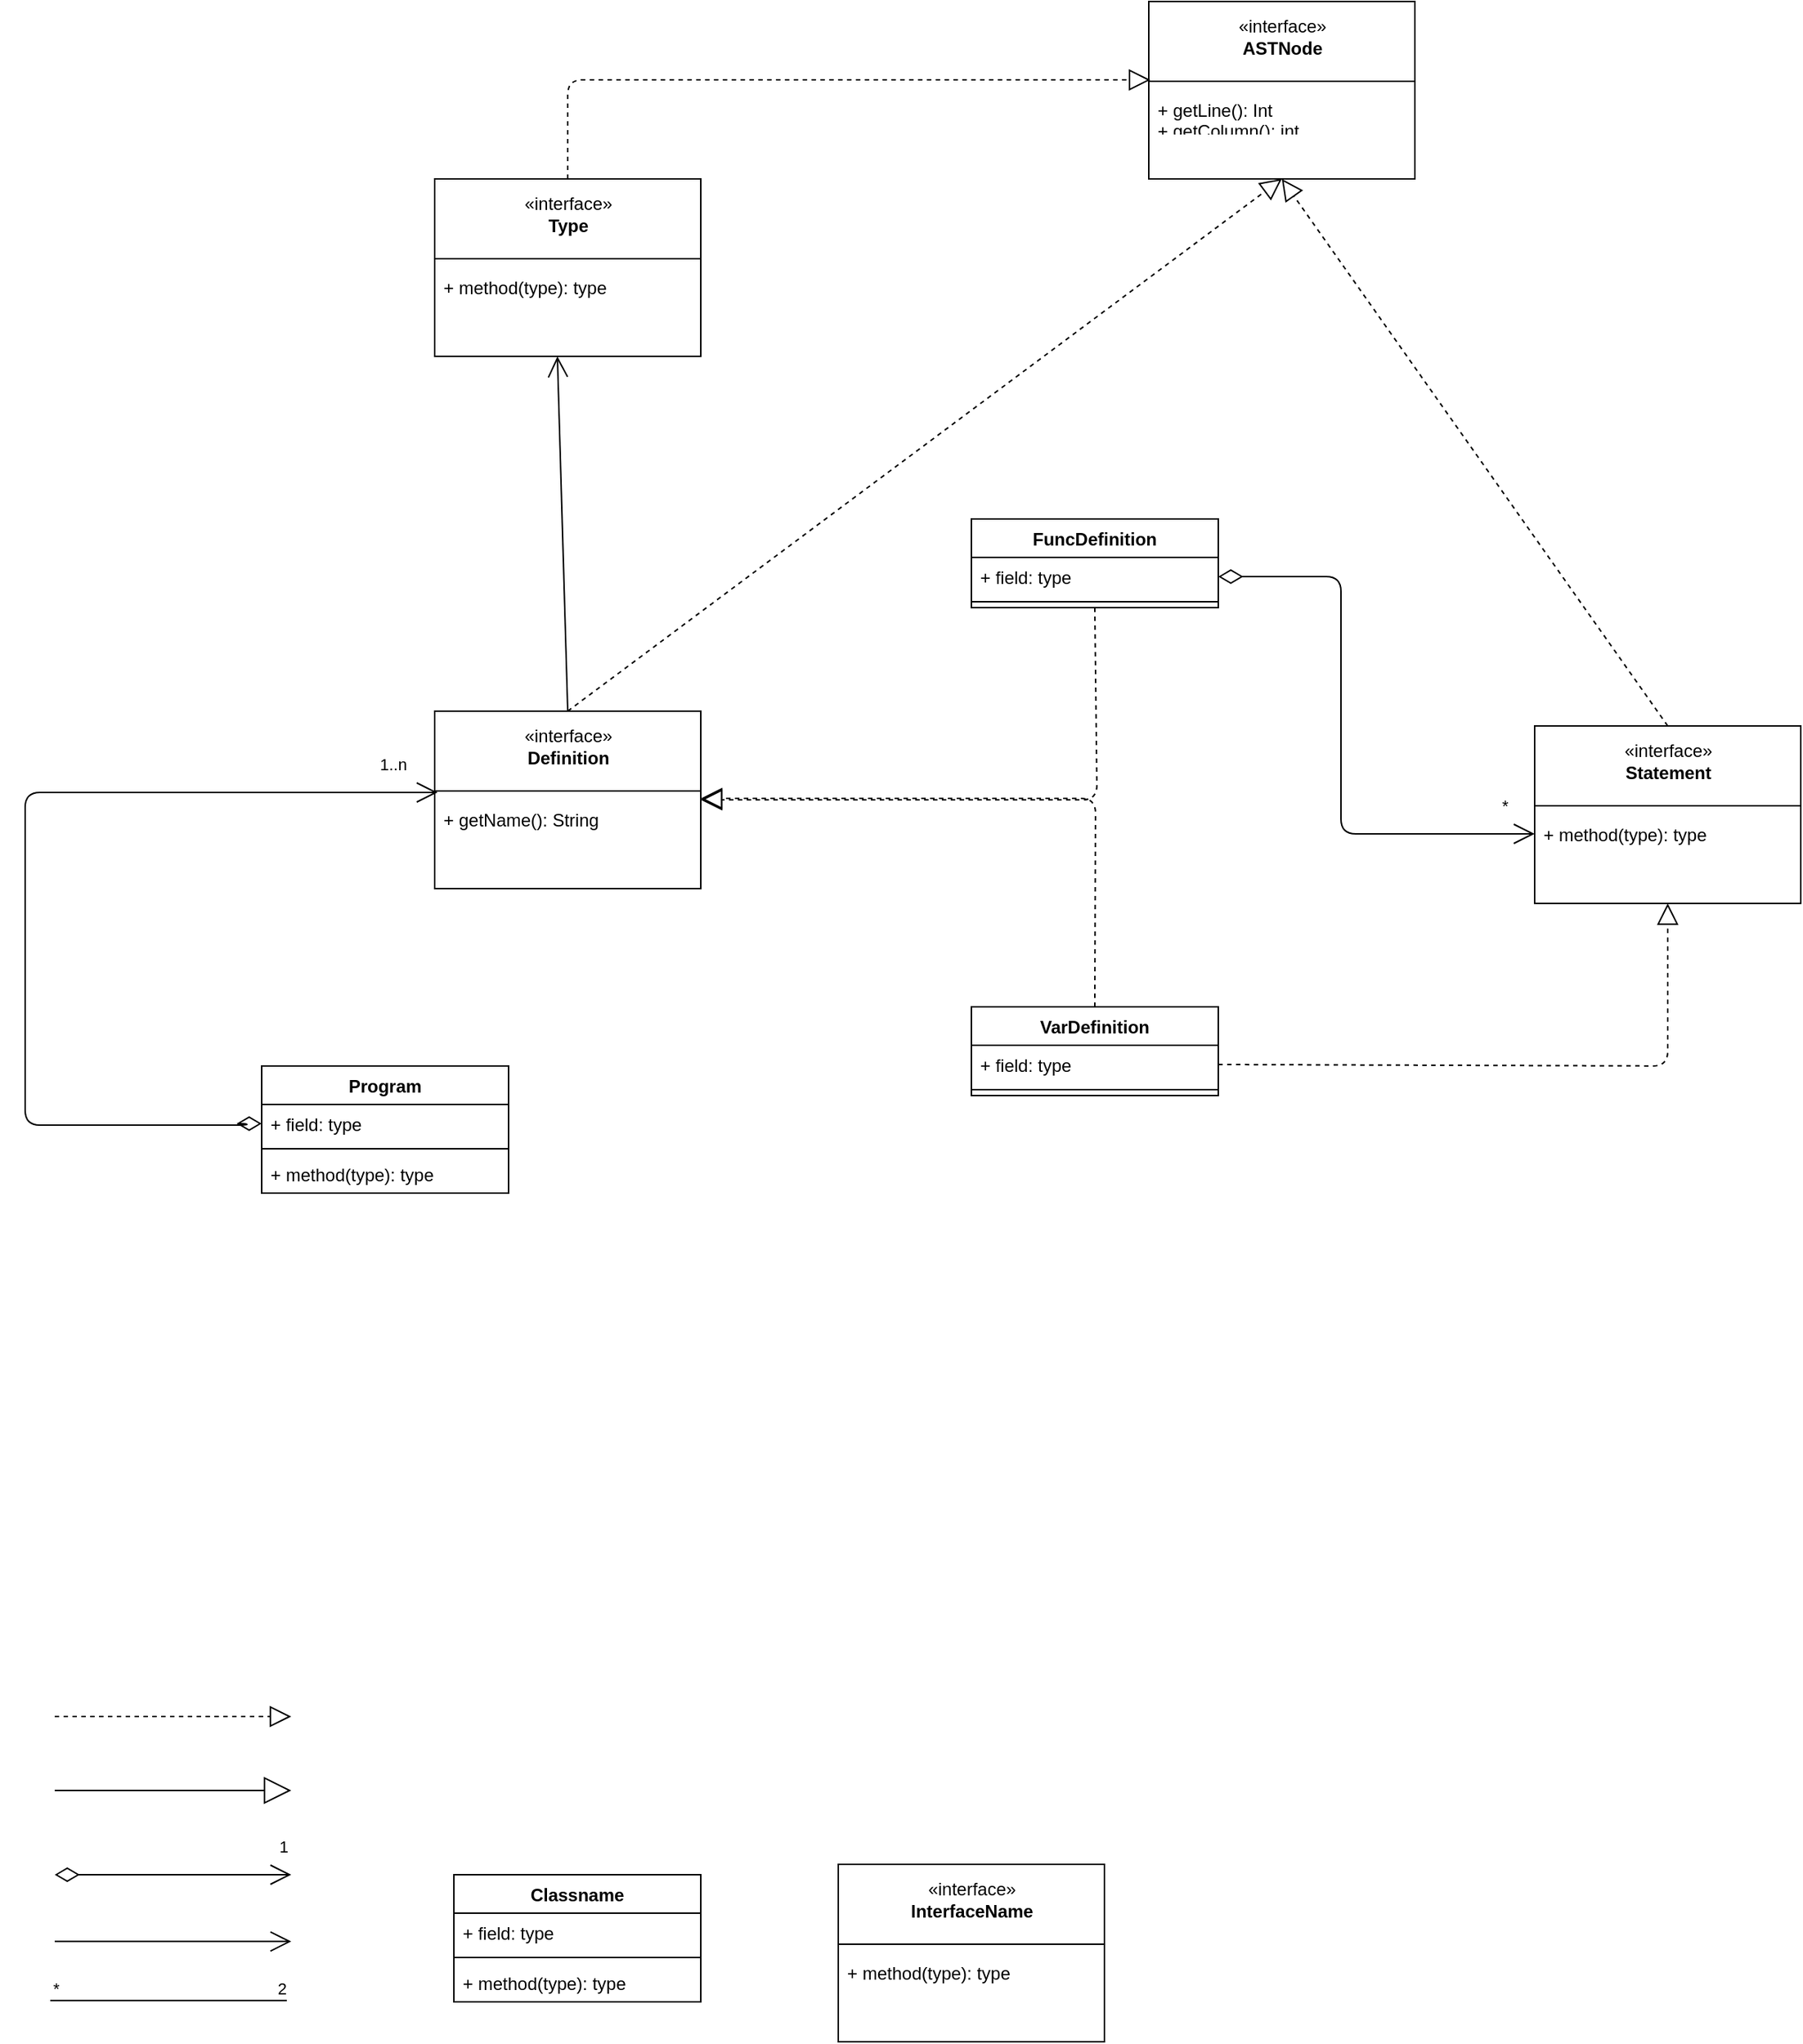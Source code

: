 <mxfile version="20.8.13" type="device"><diagram id="vZv2f6N4h2fVlUgS8-mH" name="Page-1"><mxGraphModel dx="1434" dy="1965" grid="1" gridSize="10" guides="1" tooltips="1" connect="1" arrows="1" fold="1" page="1" pageScale="1" pageWidth="827" pageHeight="1169" math="0" shadow="0"><root><mxCell id="0"/><mxCell id="1" parent="0"/><mxCell id="kLyqMJTa60GXJmwrMO6C-2" value="Classname" style="swimlane;fontStyle=1;align=center;verticalAlign=top;childLayout=stackLayout;horizontal=1;startSize=26;horizontalStack=0;resizeParent=1;resizeParentMax=0;resizeLast=0;collapsible=1;marginBottom=0;" parent="1" vertex="1"><mxGeometry x="330" y="1027" width="167" height="86" as="geometry"/></mxCell><mxCell id="kLyqMJTa60GXJmwrMO6C-3" value="+ field: type" style="text;strokeColor=none;fillColor=none;align=left;verticalAlign=top;spacingLeft=4;spacingRight=4;overflow=hidden;rotatable=0;points=[[0,0.5],[1,0.5]];portConstraint=eastwest;" parent="kLyqMJTa60GXJmwrMO6C-2" vertex="1"><mxGeometry y="26" width="167" height="26" as="geometry"/></mxCell><mxCell id="kLyqMJTa60GXJmwrMO6C-4" value="" style="line;strokeWidth=1;fillColor=none;align=left;verticalAlign=middle;spacingTop=-1;spacingLeft=3;spacingRight=3;rotatable=0;labelPosition=right;points=[];portConstraint=eastwest;" parent="kLyqMJTa60GXJmwrMO6C-2" vertex="1"><mxGeometry y="52" width="167" height="8" as="geometry"/></mxCell><mxCell id="kLyqMJTa60GXJmwrMO6C-5" value="+ method(type): type" style="text;strokeColor=none;fillColor=none;align=left;verticalAlign=top;spacingLeft=4;spacingRight=4;overflow=hidden;rotatable=0;points=[[0,0.5],[1,0.5]];portConstraint=eastwest;" parent="kLyqMJTa60GXJmwrMO6C-2" vertex="1"><mxGeometry y="60" width="167" height="26" as="geometry"/></mxCell><mxCell id="kLyqMJTa60GXJmwrMO6C-31" value="" style="endArrow=block;endSize=16;endFill=0;html=1;" parent="1" edge="1"><mxGeometry width="160" relative="1" as="geometry"><mxPoint x="60" y="970" as="sourcePoint"/><mxPoint x="220" y="970" as="targetPoint"/></mxGeometry></mxCell><mxCell id="kLyqMJTa60GXJmwrMO6C-33" value="" style="endArrow=open;endFill=1;endSize=12;html=1;" parent="1" edge="1"><mxGeometry width="160" relative="1" as="geometry"><mxPoint x="60" y="1072.17" as="sourcePoint"/><mxPoint x="220" y="1072.17" as="targetPoint"/><Array as="points"><mxPoint x="220" y="1072.17"/></Array></mxGeometry></mxCell><mxCell id="kLyqMJTa60GXJmwrMO6C-36" value="" style="endArrow=none;html=1;edgeStyle=orthogonalEdgeStyle;" parent="1" edge="1"><mxGeometry relative="1" as="geometry"><mxPoint x="57" y="1112.17" as="sourcePoint"/><mxPoint x="217" y="1112.17" as="targetPoint"/></mxGeometry></mxCell><mxCell id="kLyqMJTa60GXJmwrMO6C-37" value="*" style="edgeLabel;resizable=0;html=1;align=left;verticalAlign=bottom;" parent="kLyqMJTa60GXJmwrMO6C-36" connectable="0" vertex="1"><mxGeometry x="-1" relative="1" as="geometry"/></mxCell><mxCell id="kLyqMJTa60GXJmwrMO6C-38" value="2" style="edgeLabel;resizable=0;html=1;align=right;verticalAlign=bottom;" parent="kLyqMJTa60GXJmwrMO6C-36" connectable="0" vertex="1"><mxGeometry x="1" relative="1" as="geometry"/></mxCell><mxCell id="rE65gYQgk_GprcZskPIs-7" value="" style="group" parent="1" vertex="1" connectable="0"><mxGeometry x="590" y="1020" width="180" height="120" as="geometry"/></mxCell><mxCell id="rE65gYQgk_GprcZskPIs-8" value="+ method(type): type" style="text;strokeColor=none;fillColor=none;align=left;verticalAlign=top;spacingLeft=4;spacingRight=4;overflow=hidden;rotatable=0;points=[[0,0.5],[1,0.5]];portConstraint=eastwest;" parent="rE65gYQgk_GprcZskPIs-7" vertex="1"><mxGeometry y="60" width="180" height="50" as="geometry"/></mxCell><mxCell id="rE65gYQgk_GprcZskPIs-9" value="«interface»&lt;br&gt;&lt;b&gt;InterfaceName&lt;br&gt;&lt;br&gt;&lt;br&gt;&lt;br&gt;&lt;br&gt;&lt;br&gt;&lt;/b&gt;" style="html=1;" parent="rE65gYQgk_GprcZskPIs-7" vertex="1"><mxGeometry width="180" height="120" as="geometry"/></mxCell><mxCell id="rE65gYQgk_GprcZskPIs-10" value="" style="line;strokeWidth=1;fillColor=none;align=left;verticalAlign=middle;spacingTop=-1;spacingLeft=3;spacingRight=3;rotatable=0;labelPosition=right;points=[];portConstraint=eastwest;" parent="rE65gYQgk_GprcZskPIs-7" vertex="1"><mxGeometry y="50" width="180" height="8" as="geometry"/></mxCell><mxCell id="rE65gYQgk_GprcZskPIs-11" value="+ method(type): type" style="text;strokeColor=none;fillColor=none;align=left;verticalAlign=top;spacingLeft=4;spacingRight=4;overflow=hidden;rotatable=0;points=[[0,0.5],[1,0.5]];portConstraint=eastwest;" parent="rE65gYQgk_GprcZskPIs-7" vertex="1"><mxGeometry y="60" width="180" height="26" as="geometry"/></mxCell><mxCell id="I8hlowipct-D2tbEc6_7-12" value="1" style="endArrow=open;html=1;endSize=12;startArrow=diamondThin;startSize=14;startFill=0;edgeStyle=orthogonalEdgeStyle;align=left;verticalAlign=bottom;" parent="1" edge="1"><mxGeometry x="0.875" y="10" relative="1" as="geometry"><mxPoint x="60" y="1027" as="sourcePoint"/><mxPoint x="220" y="1027" as="targetPoint"/><mxPoint as="offset"/></mxGeometry></mxCell><mxCell id="svodaLwBF_DBIOyZibOC-1" value="" style="endArrow=block;dashed=1;endFill=0;endSize=12;html=1;" parent="1" edge="1"><mxGeometry width="160" relative="1" as="geometry"><mxPoint x="60" y="920" as="sourcePoint"/><mxPoint x="220" y="920" as="targetPoint"/></mxGeometry></mxCell><mxCell id="FIE-C2wHOXoqEOvZc9TX-1" value="Program" style="swimlane;fontStyle=1;align=center;verticalAlign=top;childLayout=stackLayout;horizontal=1;startSize=26;horizontalStack=0;resizeParent=1;resizeParentMax=0;resizeLast=0;collapsible=1;marginBottom=0;" vertex="1" parent="1"><mxGeometry x="200" y="480" width="167" height="86" as="geometry"/></mxCell><mxCell id="FIE-C2wHOXoqEOvZc9TX-2" value="+ field: type" style="text;strokeColor=none;fillColor=none;align=left;verticalAlign=top;spacingLeft=4;spacingRight=4;overflow=hidden;rotatable=0;points=[[0,0.5],[1,0.5]];portConstraint=eastwest;" vertex="1" parent="FIE-C2wHOXoqEOvZc9TX-1"><mxGeometry y="26" width="167" height="26" as="geometry"/></mxCell><mxCell id="FIE-C2wHOXoqEOvZc9TX-3" value="" style="line;strokeWidth=1;fillColor=none;align=left;verticalAlign=middle;spacingTop=-1;spacingLeft=3;spacingRight=3;rotatable=0;labelPosition=right;points=[];portConstraint=eastwest;" vertex="1" parent="FIE-C2wHOXoqEOvZc9TX-1"><mxGeometry y="52" width="167" height="8" as="geometry"/></mxCell><mxCell id="FIE-C2wHOXoqEOvZc9TX-4" value="+ method(type): type" style="text;strokeColor=none;fillColor=none;align=left;verticalAlign=top;spacingLeft=4;spacingRight=4;overflow=hidden;rotatable=0;points=[[0,0.5],[1,0.5]];portConstraint=eastwest;" vertex="1" parent="FIE-C2wHOXoqEOvZc9TX-1"><mxGeometry y="60" width="167" height="26" as="geometry"/></mxCell><mxCell id="FIE-C2wHOXoqEOvZc9TX-5" value="" style="group" vertex="1" connectable="0" parent="1"><mxGeometry x="317" y="240" width="180" height="120" as="geometry"/></mxCell><mxCell id="FIE-C2wHOXoqEOvZc9TX-6" value="+ method(type): type" style="text;strokeColor=none;fillColor=none;align=left;verticalAlign=top;spacingLeft=4;spacingRight=4;overflow=hidden;rotatable=0;points=[[0,0.5],[1,0.5]];portConstraint=eastwest;" vertex="1" parent="FIE-C2wHOXoqEOvZc9TX-5"><mxGeometry y="60" width="180" height="50" as="geometry"/></mxCell><mxCell id="FIE-C2wHOXoqEOvZc9TX-7" value="«interface»&lt;br&gt;&lt;b&gt;Definition&lt;br&gt;&lt;br&gt;&lt;br&gt;&lt;br&gt;&lt;br&gt;&lt;br&gt;&lt;/b&gt;" style="html=1;" vertex="1" parent="FIE-C2wHOXoqEOvZc9TX-5"><mxGeometry width="180" height="120" as="geometry"/></mxCell><mxCell id="FIE-C2wHOXoqEOvZc9TX-8" value="" style="line;strokeWidth=1;fillColor=none;align=left;verticalAlign=middle;spacingTop=-1;spacingLeft=3;spacingRight=3;rotatable=0;labelPosition=right;points=[];portConstraint=eastwest;" vertex="1" parent="FIE-C2wHOXoqEOvZc9TX-5"><mxGeometry y="50" width="180" height="8" as="geometry"/></mxCell><mxCell id="FIE-C2wHOXoqEOvZc9TX-9" value="+ getName(): String" style="text;strokeColor=none;fillColor=none;align=left;verticalAlign=top;spacingLeft=4;spacingRight=4;overflow=hidden;rotatable=0;points=[[0,0.5],[1,0.5]];portConstraint=eastwest;" vertex="1" parent="FIE-C2wHOXoqEOvZc9TX-5"><mxGeometry y="60" width="180" height="26" as="geometry"/></mxCell><mxCell id="FIE-C2wHOXoqEOvZc9TX-10" value="VarDefinition" style="swimlane;fontStyle=1;align=center;verticalAlign=top;childLayout=stackLayout;horizontal=1;startSize=26;horizontalStack=0;resizeParent=1;resizeParentMax=0;resizeLast=0;collapsible=1;marginBottom=0;" vertex="1" parent="1"><mxGeometry x="680" y="440" width="167" height="60" as="geometry"/></mxCell><mxCell id="FIE-C2wHOXoqEOvZc9TX-11" value="+ field: type" style="text;strokeColor=none;fillColor=none;align=left;verticalAlign=top;spacingLeft=4;spacingRight=4;overflow=hidden;rotatable=0;points=[[0,0.5],[1,0.5]];portConstraint=eastwest;" vertex="1" parent="FIE-C2wHOXoqEOvZc9TX-10"><mxGeometry y="26" width="167" height="26" as="geometry"/></mxCell><mxCell id="FIE-C2wHOXoqEOvZc9TX-12" value="" style="line;strokeWidth=1;fillColor=none;align=left;verticalAlign=middle;spacingTop=-1;spacingLeft=3;spacingRight=3;rotatable=0;labelPosition=right;points=[];portConstraint=eastwest;" vertex="1" parent="FIE-C2wHOXoqEOvZc9TX-10"><mxGeometry y="52" width="167" height="8" as="geometry"/></mxCell><mxCell id="FIE-C2wHOXoqEOvZc9TX-14" value="FuncDefinition" style="swimlane;fontStyle=1;align=center;verticalAlign=top;childLayout=stackLayout;horizontal=1;startSize=26;horizontalStack=0;resizeParent=1;resizeParentMax=0;resizeLast=0;collapsible=1;marginBottom=0;" vertex="1" parent="1"><mxGeometry x="680" y="110" width="167" height="60" as="geometry"/></mxCell><mxCell id="FIE-C2wHOXoqEOvZc9TX-15" value="+ field: type" style="text;strokeColor=none;fillColor=none;align=left;verticalAlign=top;spacingLeft=4;spacingRight=4;overflow=hidden;rotatable=0;points=[[0,0.5],[1,0.5]];portConstraint=eastwest;" vertex="1" parent="FIE-C2wHOXoqEOvZc9TX-14"><mxGeometry y="26" width="167" height="26" as="geometry"/></mxCell><mxCell id="FIE-C2wHOXoqEOvZc9TX-16" value="" style="line;strokeWidth=1;fillColor=none;align=left;verticalAlign=middle;spacingTop=-1;spacingLeft=3;spacingRight=3;rotatable=0;labelPosition=right;points=[];portConstraint=eastwest;" vertex="1" parent="FIE-C2wHOXoqEOvZc9TX-14"><mxGeometry y="52" width="167" height="8" as="geometry"/></mxCell><mxCell id="FIE-C2wHOXoqEOvZc9TX-18" value="" style="endArrow=block;dashed=1;endFill=0;endSize=12;html=1;entryX=1;entryY=0.5;entryDx=0;entryDy=0;exitX=0.5;exitY=1;exitDx=0;exitDy=0;" edge="1" parent="1" source="FIE-C2wHOXoqEOvZc9TX-14" target="FIE-C2wHOXoqEOvZc9TX-7"><mxGeometry width="160" relative="1" as="geometry"><mxPoint x="765.003" y="196.988" as="sourcePoint"/><mxPoint x="600" y="299.5" as="targetPoint"/><Array as="points"><mxPoint x="765" y="300"/></Array></mxGeometry></mxCell><mxCell id="FIE-C2wHOXoqEOvZc9TX-19" value="" style="endArrow=block;dashed=1;endFill=0;endSize=12;html=1;exitX=0.5;exitY=0;exitDx=0;exitDy=0;entryX=1;entryY=-0.038;entryDx=0;entryDy=0;entryPerimeter=0;" edge="1" parent="1" source="FIE-C2wHOXoqEOvZc9TX-10" target="FIE-C2wHOXoqEOvZc9TX-9"><mxGeometry width="160" relative="1" as="geometry"><mxPoint x="730" y="330" as="sourcePoint"/><mxPoint x="570" y="330" as="targetPoint"/><Array as="points"><mxPoint x="764" y="299"/></Array></mxGeometry></mxCell><mxCell id="FIE-C2wHOXoqEOvZc9TX-20" value="1..n" style="endArrow=open;html=1;endSize=12;startArrow=diamondThin;startSize=14;startFill=0;edgeStyle=orthogonalEdgeStyle;align=left;verticalAlign=bottom;entryX=0.011;entryY=0.625;entryDx=0;entryDy=0;entryPerimeter=0;exitX=0;exitY=0.5;exitDx=0;exitDy=0;" edge="1" parent="1" source="FIE-C2wHOXoqEOvZc9TX-2" target="FIE-C2wHOXoqEOvZc9TX-8"><mxGeometry x="0.875" y="10" relative="1" as="geometry"><mxPoint x="190" y="530" as="sourcePoint"/><mxPoint x="310" y="290" as="targetPoint"/><mxPoint as="offset"/><Array as="points"><mxPoint x="190" y="519"/><mxPoint x="190" y="520"/><mxPoint x="40" y="520"/><mxPoint x="40" y="295"/></Array></mxGeometry></mxCell><mxCell id="FIE-C2wHOXoqEOvZc9TX-21" value="" style="group" vertex="1" connectable="0" parent="1"><mxGeometry x="317" y="-120" width="180" height="120" as="geometry"/></mxCell><mxCell id="FIE-C2wHOXoqEOvZc9TX-22" value="+ method(type): type" style="text;strokeColor=none;fillColor=none;align=left;verticalAlign=top;spacingLeft=4;spacingRight=4;overflow=hidden;rotatable=0;points=[[0,0.5],[1,0.5]];portConstraint=eastwest;" vertex="1" parent="FIE-C2wHOXoqEOvZc9TX-21"><mxGeometry y="60" width="180" height="50" as="geometry"/></mxCell><mxCell id="FIE-C2wHOXoqEOvZc9TX-23" value="«interface»&lt;br&gt;&lt;b&gt;Type&lt;br&gt;&lt;br&gt;&lt;br&gt;&lt;br&gt;&lt;br&gt;&lt;br&gt;&lt;/b&gt;" style="html=1;" vertex="1" parent="FIE-C2wHOXoqEOvZc9TX-21"><mxGeometry width="180" height="120" as="geometry"/></mxCell><mxCell id="FIE-C2wHOXoqEOvZc9TX-24" value="" style="line;strokeWidth=1;fillColor=none;align=left;verticalAlign=middle;spacingTop=-1;spacingLeft=3;spacingRight=3;rotatable=0;labelPosition=right;points=[];portConstraint=eastwest;" vertex="1" parent="FIE-C2wHOXoqEOvZc9TX-21"><mxGeometry y="50" width="180" height="8" as="geometry"/></mxCell><mxCell id="FIE-C2wHOXoqEOvZc9TX-25" value="+ method(type): type" style="text;strokeColor=none;fillColor=none;align=left;verticalAlign=top;spacingLeft=4;spacingRight=4;overflow=hidden;rotatable=0;points=[[0,0.5],[1,0.5]];portConstraint=eastwest;" vertex="1" parent="FIE-C2wHOXoqEOvZc9TX-21"><mxGeometry y="60" width="180" height="26" as="geometry"/></mxCell><mxCell id="FIE-C2wHOXoqEOvZc9TX-26" value="" style="endArrow=open;endFill=1;endSize=12;html=1;exitX=0.5;exitY=0;exitDx=0;exitDy=0;" edge="1" parent="1" source="FIE-C2wHOXoqEOvZc9TX-7"><mxGeometry width="160" relative="1" as="geometry"><mxPoint x="367" y="130" as="sourcePoint"/><mxPoint x="400" y="1.137e-13" as="targetPoint"/><Array as="points"><mxPoint x="400" y="1.137e-13"/></Array></mxGeometry></mxCell><mxCell id="FIE-C2wHOXoqEOvZc9TX-27" value="" style="group" vertex="1" connectable="0" parent="1"><mxGeometry x="1061" y="250" width="180" height="120" as="geometry"/></mxCell><mxCell id="FIE-C2wHOXoqEOvZc9TX-28" value="+ method(type): type" style="text;strokeColor=none;fillColor=none;align=left;verticalAlign=top;spacingLeft=4;spacingRight=4;overflow=hidden;rotatable=0;points=[[0,0.5],[1,0.5]];portConstraint=eastwest;" vertex="1" parent="FIE-C2wHOXoqEOvZc9TX-27"><mxGeometry y="60" width="180" height="50" as="geometry"/></mxCell><mxCell id="FIE-C2wHOXoqEOvZc9TX-29" value="«interface»&lt;br&gt;&lt;b&gt;Statement&lt;br&gt;&lt;br&gt;&lt;br&gt;&lt;br&gt;&lt;br&gt;&lt;br&gt;&lt;/b&gt;" style="html=1;" vertex="1" parent="FIE-C2wHOXoqEOvZc9TX-27"><mxGeometry width="180" height="120" as="geometry"/></mxCell><mxCell id="FIE-C2wHOXoqEOvZc9TX-30" value="" style="line;strokeWidth=1;fillColor=none;align=left;verticalAlign=middle;spacingTop=-1;spacingLeft=3;spacingRight=3;rotatable=0;labelPosition=right;points=[];portConstraint=eastwest;" vertex="1" parent="FIE-C2wHOXoqEOvZc9TX-27"><mxGeometry y="50" width="180" height="8" as="geometry"/></mxCell><mxCell id="FIE-C2wHOXoqEOvZc9TX-31" value="+ method(type): type" style="text;strokeColor=none;fillColor=none;align=left;verticalAlign=top;spacingLeft=4;spacingRight=4;overflow=hidden;rotatable=0;points=[[0,0.5],[1,0.5]];portConstraint=eastwest;" vertex="1" parent="FIE-C2wHOXoqEOvZc9TX-27"><mxGeometry y="60" width="180" height="26" as="geometry"/></mxCell><mxCell id="FIE-C2wHOXoqEOvZc9TX-32" value="*" style="endArrow=open;html=1;endSize=12;startArrow=diamondThin;startSize=14;startFill=0;edgeStyle=orthogonalEdgeStyle;align=left;verticalAlign=bottom;entryX=0;entryY=0.5;entryDx=0;entryDy=0;exitX=1;exitY=0.5;exitDx=0;exitDy=0;" edge="1" parent="1" source="FIE-C2wHOXoqEOvZc9TX-15" target="FIE-C2wHOXoqEOvZc9TX-31"><mxGeometry x="0.875" y="10" relative="1" as="geometry"><mxPoint x="930" y="120" as="sourcePoint"/><mxPoint x="1020" y="330" as="targetPoint"/><mxPoint as="offset"/><Array as="points"><mxPoint x="930" y="149"/><mxPoint x="930" y="323"/></Array></mxGeometry></mxCell><mxCell id="FIE-C2wHOXoqEOvZc9TX-33" value="" style="endArrow=block;dashed=1;endFill=0;endSize=12;html=1;exitX=1;exitY=0.5;exitDx=0;exitDy=0;entryX=0.5;entryY=1;entryDx=0;entryDy=0;" edge="1" parent="1" source="FIE-C2wHOXoqEOvZc9TX-11" target="FIE-C2wHOXoqEOvZc9TX-29"><mxGeometry width="160" relative="1" as="geometry"><mxPoint x="890" y="480" as="sourcePoint"/><mxPoint x="1170" y="480" as="targetPoint"/><Array as="points"><mxPoint x="1151" y="480"/></Array></mxGeometry></mxCell><mxCell id="FIE-C2wHOXoqEOvZc9TX-35" value="" style="group" vertex="1" connectable="0" parent="1"><mxGeometry x="800" y="-240" width="180" height="120" as="geometry"/></mxCell><mxCell id="FIE-C2wHOXoqEOvZc9TX-36" value="+ method(type): type" style="text;strokeColor=none;fillColor=none;align=left;verticalAlign=top;spacingLeft=4;spacingRight=4;overflow=hidden;rotatable=0;points=[[0,0.5],[1,0.5]];portConstraint=eastwest;" vertex="1" parent="FIE-C2wHOXoqEOvZc9TX-35"><mxGeometry y="60" width="180" height="50" as="geometry"/></mxCell><mxCell id="FIE-C2wHOXoqEOvZc9TX-37" value="«interface»&lt;br&gt;&lt;b&gt;ASTNode&lt;br&gt;&lt;br&gt;&lt;br&gt;&lt;br&gt;&lt;br&gt;&lt;br&gt;&lt;/b&gt;" style="html=1;" vertex="1" parent="FIE-C2wHOXoqEOvZc9TX-35"><mxGeometry width="180" height="120" as="geometry"/></mxCell><mxCell id="FIE-C2wHOXoqEOvZc9TX-38" value="" style="line;strokeWidth=1;fillColor=none;align=left;verticalAlign=middle;spacingTop=-1;spacingLeft=3;spacingRight=3;rotatable=0;labelPosition=right;points=[];portConstraint=eastwest;" vertex="1" parent="FIE-C2wHOXoqEOvZc9TX-35"><mxGeometry y="50" width="180" height="8" as="geometry"/></mxCell><mxCell id="FIE-C2wHOXoqEOvZc9TX-39" value="+ getLine(): Int&#10;+ getColumn(): int" style="text;strokeColor=none;fillColor=none;align=left;verticalAlign=top;spacingLeft=4;spacingRight=4;overflow=hidden;rotatable=0;points=[[0,0.5],[1,0.5]];portConstraint=eastwest;" vertex="1" parent="FIE-C2wHOXoqEOvZc9TX-35"><mxGeometry y="60" width="180" height="26" as="geometry"/></mxCell><mxCell id="FIE-C2wHOXoqEOvZc9TX-40" value="" style="endArrow=block;dashed=1;endFill=0;endSize=12;html=1;entryX=0.006;entryY=0.442;entryDx=0;entryDy=0;entryPerimeter=0;exitX=0.5;exitY=0;exitDx=0;exitDy=0;" edge="1" parent="1" source="FIE-C2wHOXoqEOvZc9TX-23" target="FIE-C2wHOXoqEOvZc9TX-37"><mxGeometry width="160" relative="1" as="geometry"><mxPoint x="390" y="-190" as="sourcePoint"/><mxPoint x="720" y="-190" as="targetPoint"/><Array as="points"><mxPoint x="407" y="-187"/></Array></mxGeometry></mxCell><mxCell id="FIE-C2wHOXoqEOvZc9TX-41" value="" style="endArrow=block;dashed=1;endFill=0;endSize=12;html=1;entryX=0.5;entryY=1;entryDx=0;entryDy=0;exitX=0.5;exitY=0;exitDx=0;exitDy=0;" edge="1" parent="1" source="FIE-C2wHOXoqEOvZc9TX-7" target="FIE-C2wHOXoqEOvZc9TX-37"><mxGeometry width="160" relative="1" as="geometry"><mxPoint x="740" y="-20" as="sourcePoint"/><mxPoint x="900" y="-20" as="targetPoint"/></mxGeometry></mxCell><mxCell id="FIE-C2wHOXoqEOvZc9TX-42" value="" style="endArrow=block;dashed=1;endFill=0;endSize=12;html=1;entryX=0.5;entryY=1;entryDx=0;entryDy=0;exitX=0.5;exitY=0;exitDx=0;exitDy=0;" edge="1" parent="1" source="FIE-C2wHOXoqEOvZc9TX-29" target="FIE-C2wHOXoqEOvZc9TX-37"><mxGeometry width="160" relative="1" as="geometry"><mxPoint x="970" y="90" as="sourcePoint"/><mxPoint x="1130" y="90" as="targetPoint"/></mxGeometry></mxCell></root></mxGraphModel></diagram></mxfile>